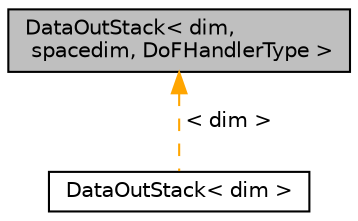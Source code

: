 digraph "DataOutStack&lt; dim, spacedim, DoFHandlerType &gt;"
{
 // LATEX_PDF_SIZE
  edge [fontname="Helvetica",fontsize="10",labelfontname="Helvetica",labelfontsize="10"];
  node [fontname="Helvetica",fontsize="10",shape=record];
  Node1 [label="DataOutStack\< dim,\l spacedim, DoFHandlerType \>",height=0.2,width=0.4,color="black", fillcolor="grey75", style="filled", fontcolor="black",tooltip=" "];
  Node1 -> Node2 [dir="back",color="orange",fontsize="10",style="dashed",label=" \< dim \>" ,fontname="Helvetica"];
  Node2 [label="DataOutStack\< dim \>",height=0.2,width=0.4,color="black", fillcolor="white", style="filled",URL="$classDataOutStack.html",tooltip=" "];
}

